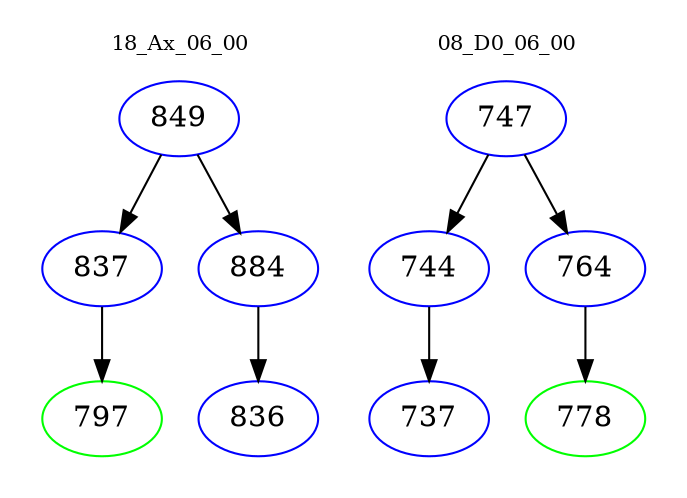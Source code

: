 digraph{
subgraph cluster_0 {
color = white
label = "18_Ax_06_00";
fontsize=10;
T0_849 [label="849", color="blue"]
T0_849 -> T0_837 [color="black"]
T0_837 [label="837", color="blue"]
T0_837 -> T0_797 [color="black"]
T0_797 [label="797", color="green"]
T0_849 -> T0_884 [color="black"]
T0_884 [label="884", color="blue"]
T0_884 -> T0_836 [color="black"]
T0_836 [label="836", color="blue"]
}
subgraph cluster_1 {
color = white
label = "08_D0_06_00";
fontsize=10;
T1_747 [label="747", color="blue"]
T1_747 -> T1_744 [color="black"]
T1_744 [label="744", color="blue"]
T1_744 -> T1_737 [color="black"]
T1_737 [label="737", color="blue"]
T1_747 -> T1_764 [color="black"]
T1_764 [label="764", color="blue"]
T1_764 -> T1_778 [color="black"]
T1_778 [label="778", color="green"]
}
}
